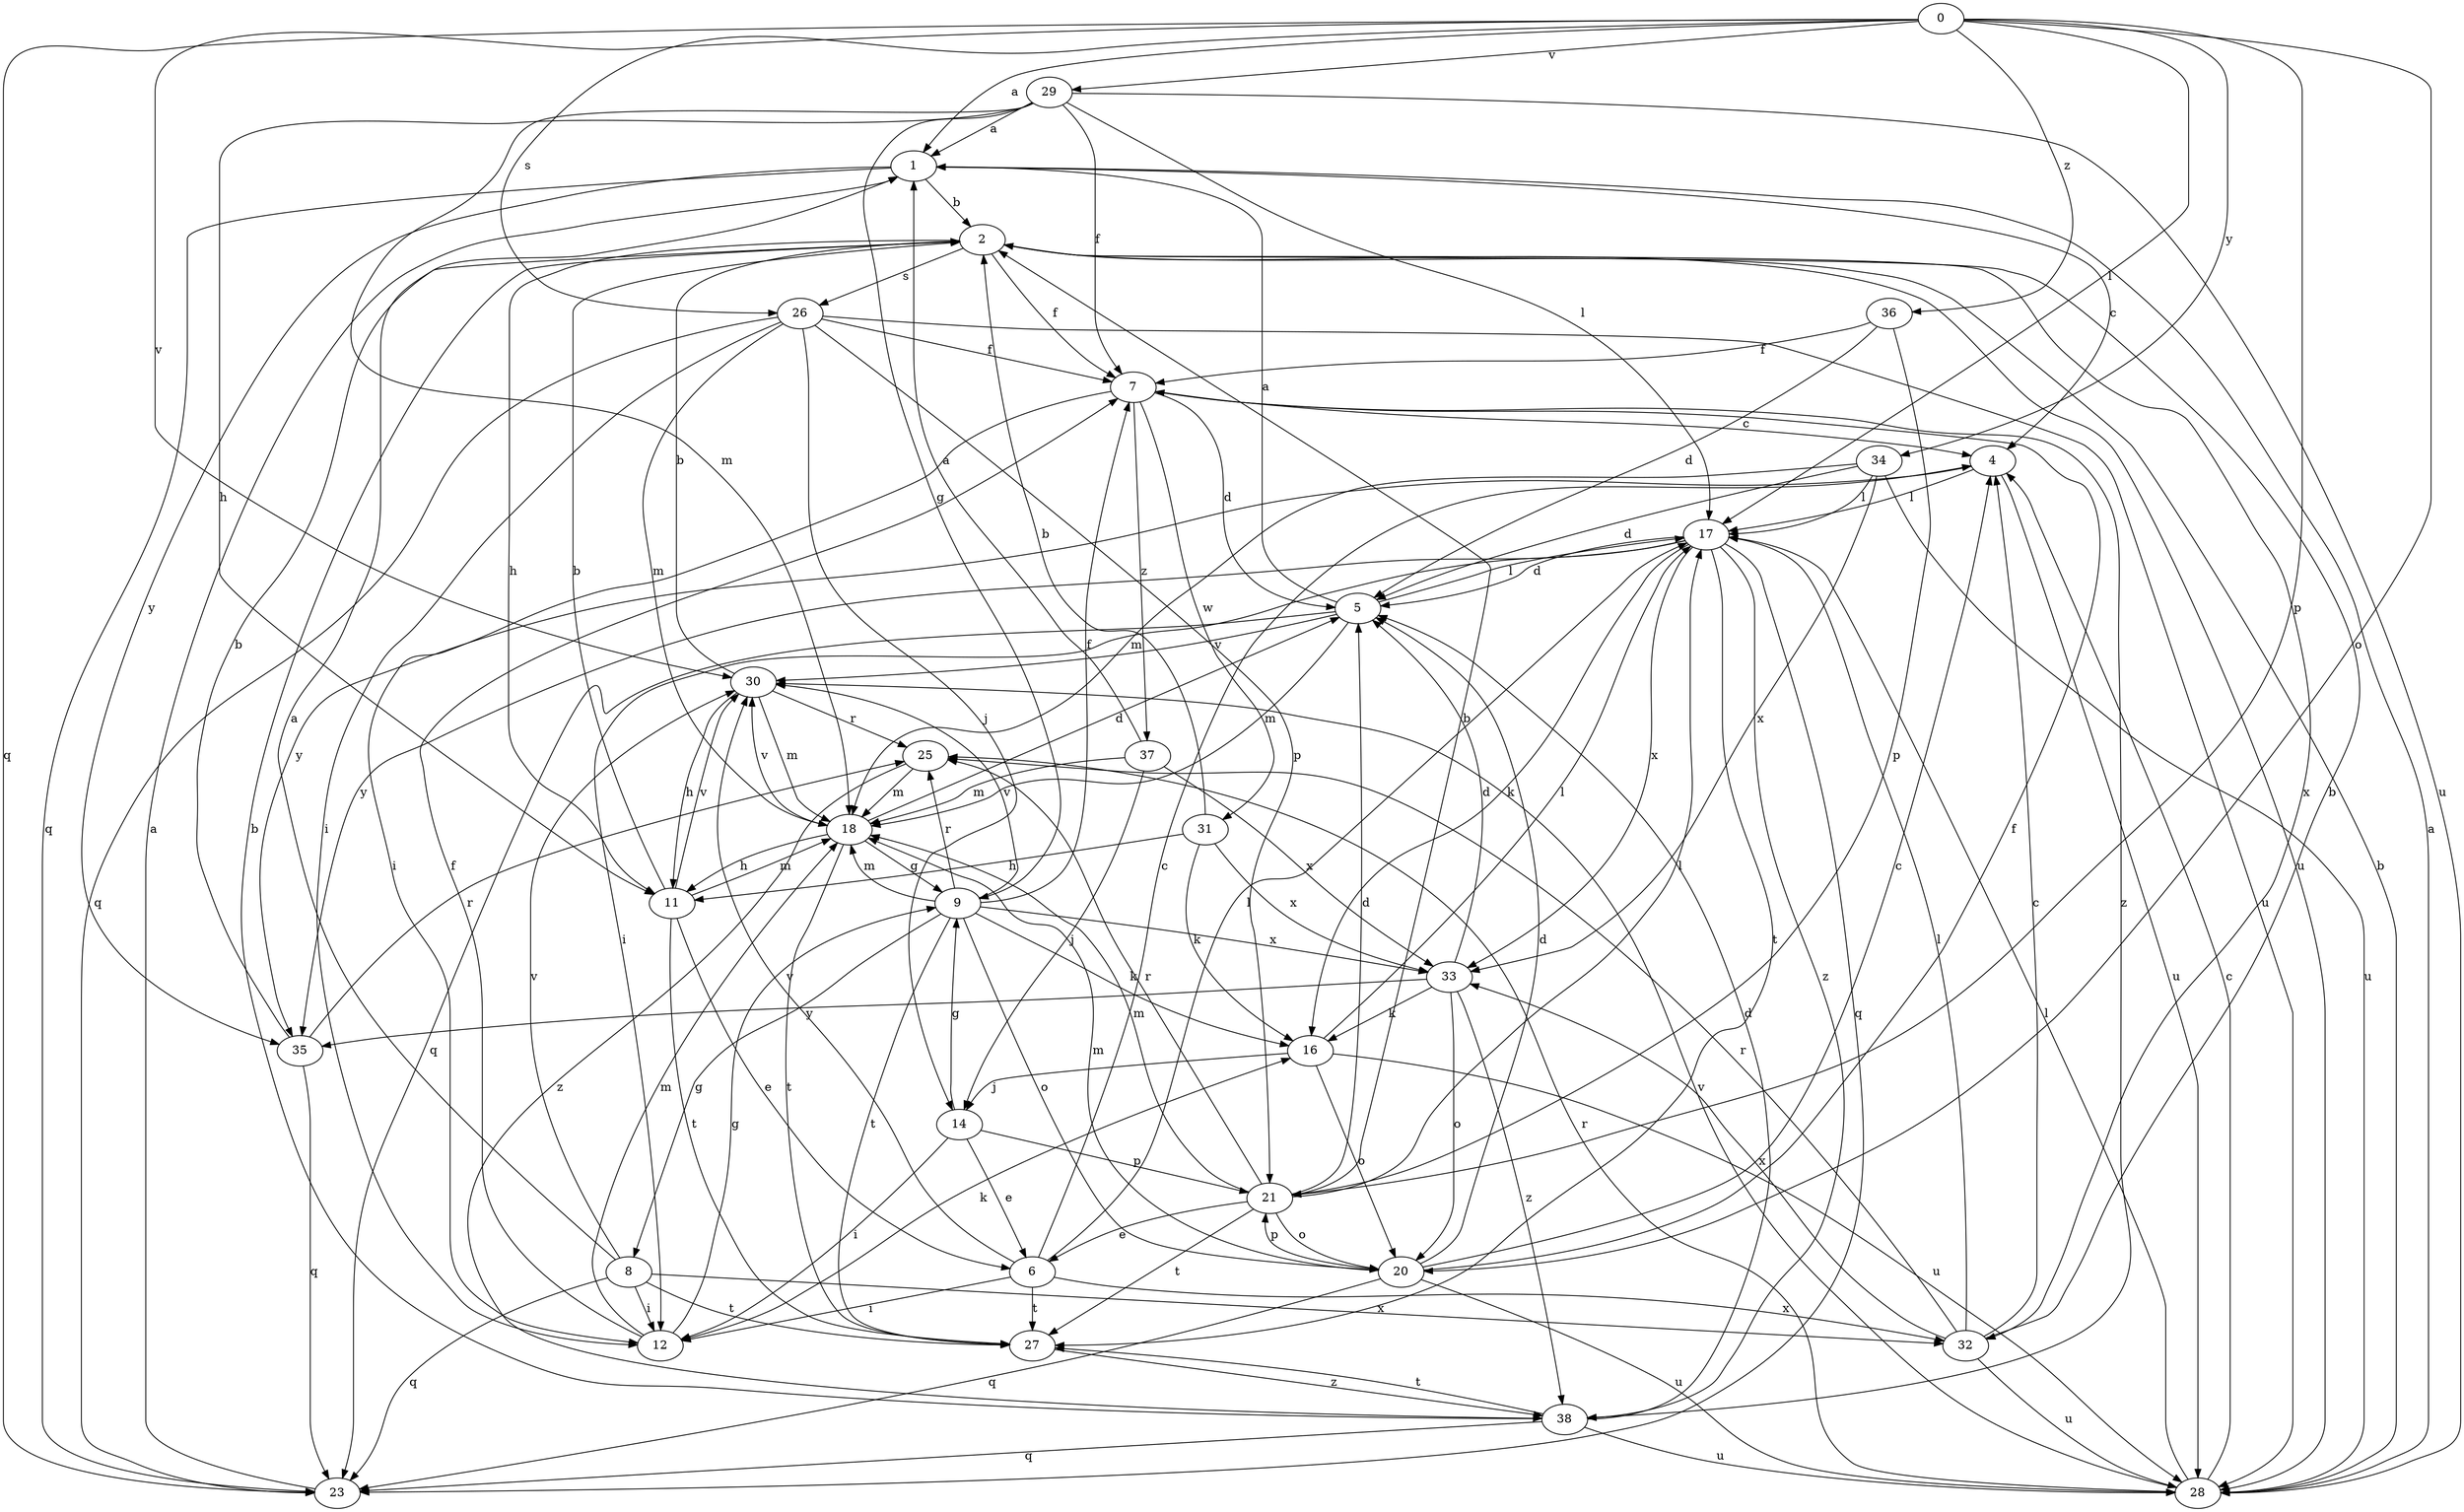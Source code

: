 strict digraph  {
0;
1;
2;
4;
5;
6;
7;
8;
9;
11;
12;
14;
16;
17;
18;
20;
21;
23;
25;
26;
27;
28;
29;
30;
31;
32;
33;
34;
35;
36;
37;
38;
0 -> 1  [label=a];
0 -> 17  [label=l];
0 -> 20  [label=o];
0 -> 21  [label=p];
0 -> 23  [label=q];
0 -> 26  [label=s];
0 -> 29  [label=v];
0 -> 30  [label=v];
0 -> 34  [label=y];
0 -> 36  [label=z];
1 -> 2  [label=b];
1 -> 4  [label=c];
1 -> 23  [label=q];
1 -> 35  [label=y];
2 -> 7  [label=f];
2 -> 11  [label=h];
2 -> 26  [label=s];
2 -> 28  [label=u];
2 -> 32  [label=x];
4 -> 17  [label=l];
4 -> 28  [label=u];
4 -> 35  [label=y];
5 -> 1  [label=a];
5 -> 17  [label=l];
5 -> 18  [label=m];
5 -> 23  [label=q];
5 -> 30  [label=v];
6 -> 4  [label=c];
6 -> 12  [label=i];
6 -> 17  [label=l];
6 -> 27  [label=t];
6 -> 30  [label=v];
6 -> 32  [label=x];
7 -> 4  [label=c];
7 -> 5  [label=d];
7 -> 12  [label=i];
7 -> 31  [label=w];
7 -> 37  [label=z];
7 -> 38  [label=z];
8 -> 1  [label=a];
8 -> 12  [label=i];
8 -> 23  [label=q];
8 -> 27  [label=t];
8 -> 30  [label=v];
8 -> 32  [label=x];
9 -> 7  [label=f];
9 -> 8  [label=g];
9 -> 16  [label=k];
9 -> 18  [label=m];
9 -> 20  [label=o];
9 -> 25  [label=r];
9 -> 27  [label=t];
9 -> 30  [label=v];
9 -> 33  [label=x];
11 -> 2  [label=b];
11 -> 6  [label=e];
11 -> 18  [label=m];
11 -> 27  [label=t];
11 -> 30  [label=v];
12 -> 7  [label=f];
12 -> 9  [label=g];
12 -> 16  [label=k];
12 -> 18  [label=m];
14 -> 6  [label=e];
14 -> 9  [label=g];
14 -> 12  [label=i];
14 -> 21  [label=p];
16 -> 14  [label=j];
16 -> 17  [label=l];
16 -> 20  [label=o];
16 -> 28  [label=u];
17 -> 5  [label=d];
17 -> 12  [label=i];
17 -> 16  [label=k];
17 -> 23  [label=q];
17 -> 27  [label=t];
17 -> 33  [label=x];
17 -> 35  [label=y];
17 -> 38  [label=z];
18 -> 5  [label=d];
18 -> 9  [label=g];
18 -> 11  [label=h];
18 -> 27  [label=t];
18 -> 30  [label=v];
20 -> 4  [label=c];
20 -> 5  [label=d];
20 -> 7  [label=f];
20 -> 18  [label=m];
20 -> 21  [label=p];
20 -> 23  [label=q];
20 -> 28  [label=u];
21 -> 2  [label=b];
21 -> 5  [label=d];
21 -> 6  [label=e];
21 -> 17  [label=l];
21 -> 18  [label=m];
21 -> 20  [label=o];
21 -> 25  [label=r];
21 -> 27  [label=t];
23 -> 1  [label=a];
25 -> 18  [label=m];
25 -> 38  [label=z];
26 -> 7  [label=f];
26 -> 12  [label=i];
26 -> 14  [label=j];
26 -> 18  [label=m];
26 -> 21  [label=p];
26 -> 23  [label=q];
26 -> 28  [label=u];
27 -> 38  [label=z];
28 -> 1  [label=a];
28 -> 2  [label=b];
28 -> 4  [label=c];
28 -> 17  [label=l];
28 -> 25  [label=r];
28 -> 30  [label=v];
29 -> 1  [label=a];
29 -> 7  [label=f];
29 -> 9  [label=g];
29 -> 11  [label=h];
29 -> 17  [label=l];
29 -> 18  [label=m];
29 -> 28  [label=u];
30 -> 2  [label=b];
30 -> 11  [label=h];
30 -> 18  [label=m];
30 -> 25  [label=r];
31 -> 2  [label=b];
31 -> 11  [label=h];
31 -> 16  [label=k];
31 -> 33  [label=x];
32 -> 2  [label=b];
32 -> 4  [label=c];
32 -> 17  [label=l];
32 -> 25  [label=r];
32 -> 28  [label=u];
32 -> 33  [label=x];
33 -> 5  [label=d];
33 -> 16  [label=k];
33 -> 20  [label=o];
33 -> 35  [label=y];
33 -> 38  [label=z];
34 -> 5  [label=d];
34 -> 17  [label=l];
34 -> 18  [label=m];
34 -> 28  [label=u];
34 -> 33  [label=x];
35 -> 2  [label=b];
35 -> 23  [label=q];
35 -> 25  [label=r];
36 -> 5  [label=d];
36 -> 7  [label=f];
36 -> 21  [label=p];
37 -> 1  [label=a];
37 -> 14  [label=j];
37 -> 18  [label=m];
37 -> 33  [label=x];
38 -> 2  [label=b];
38 -> 5  [label=d];
38 -> 23  [label=q];
38 -> 27  [label=t];
38 -> 28  [label=u];
}
